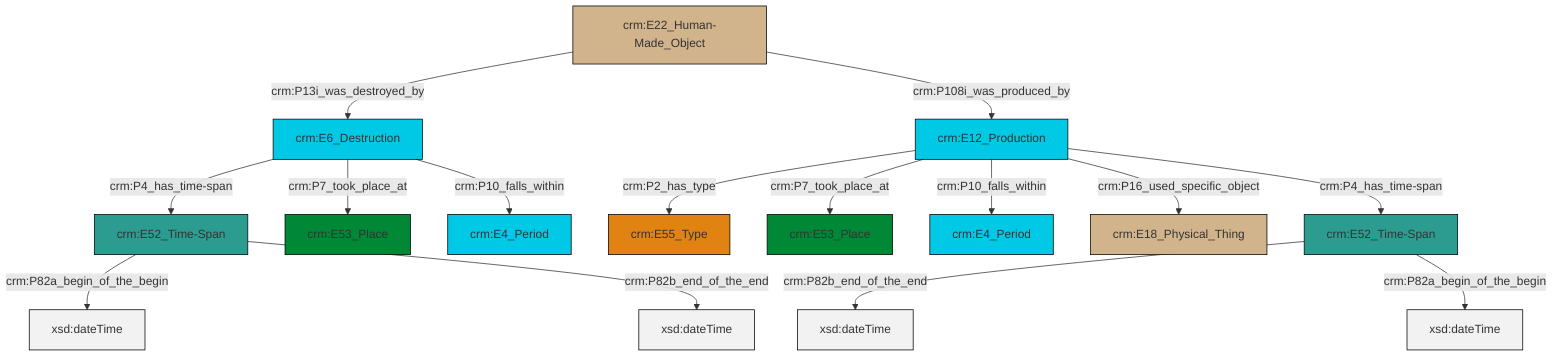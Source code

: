 graph TD
classDef Literal fill:#f2f2f2,stroke:#000000;
classDef CRM_Entity fill:#FFFFFF,stroke:#000000;
classDef Temporal_Entity fill:#00C9E6, stroke:#000000;
classDef Type fill:#E18312, stroke:#000000;
classDef Time-Span fill:#2C9C91, stroke:#000000;
classDef Appellation fill:#FFEB7F, stroke:#000000;
classDef Place fill:#008836, stroke:#000000;
classDef Persistent_Item fill:#B266B2, stroke:#000000;
classDef Conceptual_Object fill:#FFD700, stroke:#000000;
classDef Physical_Thing fill:#D2B48C, stroke:#000000;
classDef Actor fill:#f58aad, stroke:#000000;
classDef PC_Classes fill:#4ce600, stroke:#000000;
classDef Multi fill:#cccccc,stroke:#000000;

0["crm:E6_Destruction"]:::Temporal_Entity -->|crm:P4_has_time-span| 1["crm:E52_Time-Span"]:::Time-Span
2["crm:E22_Human-Made_Object"]:::Physical_Thing -->|crm:P13i_was_destroyed_by| 0["crm:E6_Destruction"]:::Temporal_Entity
3["crm:E12_Production"]:::Temporal_Entity -->|crm:P2_has_type| 4["crm:E55_Type"]:::Type
3["crm:E12_Production"]:::Temporal_Entity -->|crm:P7_took_place_at| 5["crm:E53_Place"]:::Place
2["crm:E22_Human-Made_Object"]:::Physical_Thing -->|crm:P108i_was_produced_by| 3["crm:E12_Production"]:::Temporal_Entity
1["crm:E52_Time-Span"]:::Time-Span -->|crm:P82a_begin_of_the_begin| 10[xsd:dateTime]:::Literal
3["crm:E12_Production"]:::Temporal_Entity -->|crm:P10_falls_within| 8["crm:E4_Period"]:::Temporal_Entity
3["crm:E12_Production"]:::Temporal_Entity -->|crm:P16_used_specific_object| 12["crm:E18_Physical_Thing"]:::Physical_Thing
1["crm:E52_Time-Span"]:::Time-Span -->|crm:P82b_end_of_the_end| 14[xsd:dateTime]:::Literal
0["crm:E6_Destruction"]:::Temporal_Entity -->|crm:P7_took_place_at| 16["crm:E53_Place"]:::Place
3["crm:E12_Production"]:::Temporal_Entity -->|crm:P4_has_time-span| 18["crm:E52_Time-Span"]:::Time-Span
0["crm:E6_Destruction"]:::Temporal_Entity -->|crm:P10_falls_within| 19["crm:E4_Period"]:::Temporal_Entity
18["crm:E52_Time-Span"]:::Time-Span -->|crm:P82b_end_of_the_end| 20[xsd:dateTime]:::Literal
18["crm:E52_Time-Span"]:::Time-Span -->|crm:P82a_begin_of_the_begin| 22[xsd:dateTime]:::Literal